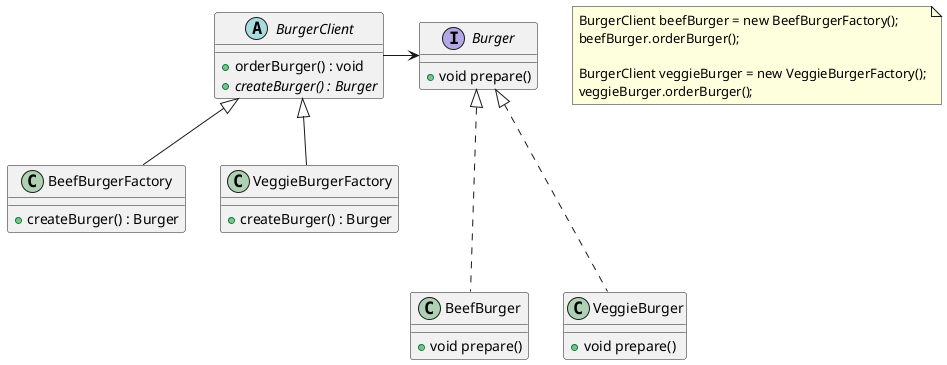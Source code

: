 @startuml
note as Description
        BurgerClient beefBurger = new BeefBurgerFactory();
        beefBurger.orderBurger();

        BurgerClient veggieBurger = new VeggieBurgerFactory();
        veggieBurger.orderBurger();
end note

abstract BurgerClient {
    +orderBurger() : void
    +{abstract} createBurger() : Burger
}

BurgerClient <|-- BeefBurgerFactory
class BeefBurgerFactory {
    +createBurger() : Burger
}

BurgerClient <|-- VeggieBurgerFactory
class VeggieBurgerFactory {
    +createBurger() : Burger
}

BurgerClient -> Burger
interface Burger {
    +void prepare()
}

Burger <|... BeefBurger
class BeefBurger {
    +void prepare()
}

Burger <|... VeggieBurger
class VeggieBurger {
    +void prepare()
}
@enduml